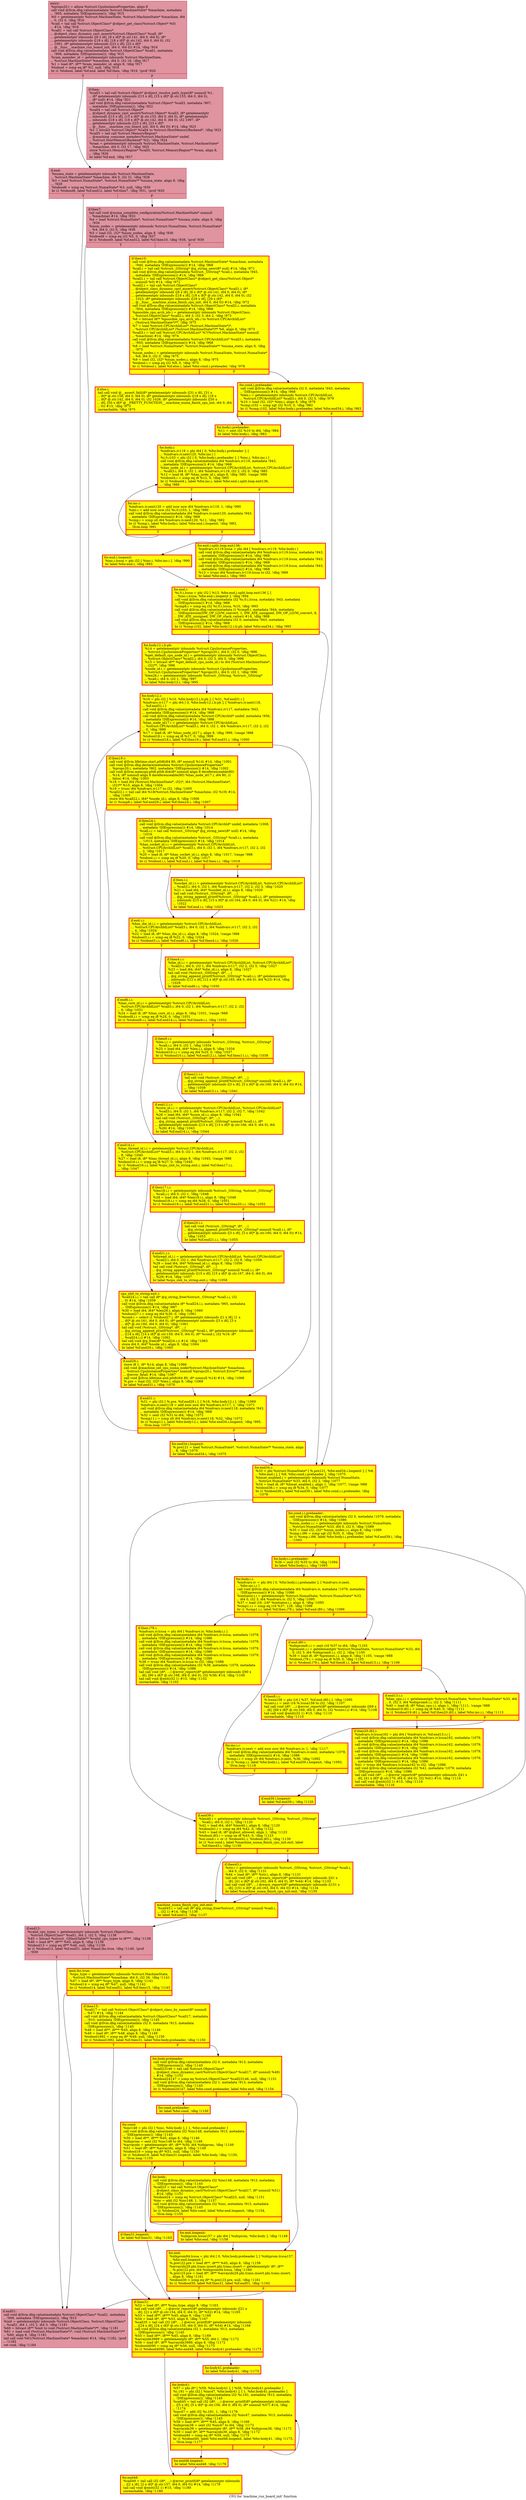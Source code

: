digraph "CFG for 'machine_run_board_init' function" {
	label="CFG for 'machine_run_board_init' function";

	Node0x564d9f506770 [shape=record,color="#b70d28ff", style=filled, fillcolor="#b70d2870",label="{entry:\l  %props20.i = alloca %struct.CpuInstanceProperties, align 8\l  call void @llvm.dbg.value(metadata %struct.MachineState* %machine, metadata\l... !905, metadata !DIExpression()), !dbg !915\l  %0 = getelementptr %struct.MachineState, %struct.MachineState* %machine, i64\l... 0, i32 0, !dbg !916\l  %call = tail call %struct.ObjectClass* @object_get_class(%struct.Object* %0)\l... #14, !dbg !916\l  %call1 = tail call %struct.ObjectClass*\l... @object_class_dynamic_cast_assert(%struct.ObjectClass* %call, i8*\l... getelementptr inbounds ([8 x i8], [8 x i8]* @.str.141, i64 0, i64 0), i8*\l... getelementptr inbounds ([18 x i8], [18 x i8]* @.str.142, i64 0, i64 0), i32\l... 1091, i8* getelementptr inbounds ([23 x i8], [23 x i8]*\l... @__func__.machine_run_board_init, i64 0, i64 0)) #14, !dbg !916\l  call void @llvm.dbg.value(metadata %struct.ObjectClass* %call1, metadata\l... !906, metadata !DIExpression()), !dbg !915\l  %ram_memdev_id = getelementptr inbounds %struct.MachineState,\l... %struct.MachineState* %machine, i64 0, i32 16, !dbg !917\l  %1 = load i8*, i8** %ram_memdev_id, align 8, !dbg !917\l  %tobool = icmp eq i8* %1, null, !dbg !918\l  br i1 %tobool, label %if.end, label %if.then, !dbg !919, !prof !920\l|{<s0>T|<s1>F}}"];
	Node0x564d9f506770:s0 -> Node0x564d9f50cc00;
	Node0x564d9f506770:s1 -> Node0x564d9f50c980;
	Node0x564d9f50c980 [shape=record,color="#b70d28ff", style=filled, fillcolor="#b70d2870",label="{if.then:                                          \l  %call3 = tail call %struct.Object* @object_resolve_path_type(i8* nonnull %1,\l... i8* getelementptr inbounds ([15 x i8], [15 x i8]* @.str.153, i64 0, i64 0),\l... i8* null) #14, !dbg !921\l  call void @llvm.dbg.value(metadata %struct.Object* %call3, metadata !907,\l... metadata !DIExpression()), !dbg !922\l  %call4 = tail call %struct.Object*\l... @object_dynamic_cast_assert(%struct.Object* %call3, i8* getelementptr\l... inbounds ([15 x i8], [15 x i8]* @.str.153, i64 0, i64 0), i8* getelementptr\l... inbounds ([18 x i8], [18 x i8]* @.str.142, i64 0, i64 0), i32 1097, i8*\l... getelementptr inbounds ([23 x i8], [23 x i8]*\l... @__func__.machine_run_board_init, i64 0, i64 0)) #14, !dbg !923\l  %2 = bitcast %struct.Object* %call4 to %struct.HostMemoryBackend*, !dbg !923\l  %call5 = tail call %struct.MemoryRegion*\l... @machine_consume_memdev(%struct.MachineState* undef,\l... %struct.HostMemoryBackend* %2), !dbg !924\l  %ram = getelementptr inbounds %struct.MachineState, %struct.MachineState*\l... %machine, i64 0, i32 17, !dbg !925\l  store %struct.MemoryRegion* %call5, %struct.MemoryRegion** %ram, align 8,\l... !dbg !926\l  br label %if.end, !dbg !927\l}"];
	Node0x564d9f50c980 -> Node0x564d9f50cc00;
	Node0x564d9f50cc00 [shape=record,color="#b70d28ff", style=filled, fillcolor="#b70d2870",label="{if.end:                                           \l  %numa_state = getelementptr inbounds %struct.MachineState,\l... %struct.MachineState* %machine, i64 0, i32 31, !dbg !928\l  %3 = load %struct.NumaState*, %struct.NumaState** %numa_state, align 8, !dbg\l... !928\l  %tobool6 = icmp eq %struct.NumaState* %3, null, !dbg !930\l  br i1 %tobool6, label %if.end12, label %if.then7, !dbg !931, !prof !920\l|{<s0>T|<s1>F}}"];
	Node0x564d9f50cc00:s0 -> Node0x564d9f5182f0;
	Node0x564d9f50cc00:s1 -> Node0x564d9f5182a0;
	Node0x564d9f5182a0 [shape=record,color="#b70d28ff", style=filled, fillcolor="#b70d2870",label="{if.then7:                                         \l  tail call void @numa_complete_configuration(%struct.MachineState* nonnull\l... %machine) #14, !dbg !932\l  %4 = load %struct.NumaState*, %struct.NumaState** %numa_state, align 8, !dbg\l... !934\l  %num_nodes = getelementptr inbounds %struct.NumaState, %struct.NumaState*\l... %4, i64 0, i32 0, !dbg !936\l  %5 = load i32, i32* %num_nodes, align 8, !dbg !936\l  %tobool9 = icmp eq i32 %5, 0, !dbg !937\l  br i1 %tobool9, label %if.end12, label %if.then10, !dbg !938, !prof !939\l|{<s0>T|<s1>F}}"];
	Node0x564d9f5182a0:s0 -> Node0x564d9f5182f0;
	Node0x564d9f5182a0:s1 -> Node0x564d9f518e80;
	Node0x564d9f518e80 [shape=record,penwidth=3.0, style="filled", color="red", fillcolor="yellow",label="{if.then10:                                        \l  call void @llvm.dbg.value(metadata %struct.MachineState* %machine, metadata\l... !940, metadata !DIExpression()) #14, !dbg !968\l  %call.i = tail call %struct._GString* @g_string_new(i8* null) #14, !dbg !971\l  call void @llvm.dbg.value(metadata %struct._GString* %call.i, metadata !945,\l... metadata !DIExpression()) #14, !dbg !968\l  %call1.i = tail call %struct.ObjectClass* @object_get_class(%struct.Object*\l... nonnull %0) #14, !dbg !972\l  %call2.i = tail call %struct.ObjectClass*\l... @object_class_dynamic_cast_assert(%struct.ObjectClass* %call1.i, i8*\l... getelementptr inbounds ([8 x i8], [8 x i8]* @.str.141, i64 0, i64 0), i8*\l... getelementptr inbounds ([18 x i8], [18 x i8]* @.str.142, i64 0, i64 0), i32\l... 1023, i8* getelementptr inbounds ([29 x i8], [29 x i8]*\l... @__func__.machine_numa_finish_cpu_init, i64 0, i64 0)) #14, !dbg !972\l  call void @llvm.dbg.value(metadata %struct.ObjectClass* %call2.i, metadata\l... !954, metadata !DIExpression()) #14, !dbg !968\l  %possible_cpu_arch_ids.i = getelementptr inbounds %struct.ObjectClass,\l... %struct.ObjectClass* %call2.i, i64 3, i32 3, i64 2, !dbg !973\l  %6 = bitcast i8** %possible_cpu_arch_ids.i to %struct.CPUArchIdList*\l... (%struct.MachineState*)**, !dbg !973\l  %7 = load %struct.CPUArchIdList* (%struct.MachineState*)*,\l... %struct.CPUArchIdList* (%struct.MachineState*)** %6, align 8, !dbg !973\l  %call3.i = tail call %struct.CPUArchIdList* %7(%struct.MachineState* nonnull\l... %machine) #14, !dbg !974\l  call void @llvm.dbg.value(metadata %struct.CPUArchIdList* %call3.i, metadata\l... !955, metadata !DIExpression()) #14, !dbg !968\l  %8 = load %struct.NumaState*, %struct.NumaState** %numa_state, align 8, !dbg\l... !975\l  %num_nodes.i = getelementptr inbounds %struct.NumaState, %struct.NumaState*\l... %8, i64 0, i32 0, !dbg !975\l  %9 = load i32, i32* %num_nodes.i, align 8, !dbg !975\l  %tobool.i = icmp eq i32 %9, 0, !dbg !975\l  br i1 %tobool.i, label %if.else.i, label %for.cond.i.preheader, !dbg !978\l|{<s0>T|<s1>F}}"];
	Node0x564d9f518e80:s0 -> Node0x564d9efbc380;
	Node0x564d9f518e80:s1 -> Node0x564d9f530310;
	Node0x564d9f530310 [shape=record,penwidth=3.0, style="filled", color="red", fillcolor="yellow",label="{for.cond.i.preheader:                             \l  call void @llvm.dbg.value(metadata i32 0, metadata !943, metadata\l... !DIExpression()) #14, !dbg !968\l  %len.i = getelementptr inbounds %struct.CPUArchIdList,\l... %struct.CPUArchIdList* %call3.i, i64 0, i32 0, !dbg !979\l  %10 = load i32, i32* %len.i, align 8, !dbg !979\l  %cmp.i102 = icmp sgt i32 %10, 0, !dbg !982\l  br i1 %cmp.i102, label %for.body.i.preheader, label %for.end34.i, !dbg !983\l|{<s0>T|<s1>F}}"];
	Node0x564d9f530310:s0 -> Node0x564d9f4bbe50;
	Node0x564d9f530310:s1 -> Node0x564d9f53dee0;
	Node0x564d9f4bbe50 [shape=record,penwidth=3.0, style="filled", color="red", fillcolor="yellow",label="{for.body.i.preheader:                             \l  %11 = sext i32 %10 to i64, !dbg !984\l  br label %for.body.i, !dbg !983\l}"];
	Node0x564d9f4bbe50 -> Node0x564d9f519470;
	Node0x564d9efbc380 [shape=record,penwidth=3.0, style="filled", color="red", fillcolor="yellow",label="{if.else.i:                                        \l  tail call void @__assert_fail(i8* getelementptr inbounds ([31 x i8], [31 x\l... i8]* @.str.158, i64 0, i64 0), i8* getelementptr inbounds ([18 x i8], [18 x\l... i8]* @.str.142, i64 0, i64 0), i32 1026, i8* getelementptr inbounds ([50 x\l... i8], [50 x i8]* @__PRETTY_FUNCTION__.machine_numa_finish_cpu_init, i64 0, i64\l... 0)) #15, !dbg !975\l  unreachable, !dbg !975\l}"];
	Node0x564d9f519470 [shape=record,penwidth=3.0, style="filled", color="red", fillcolor="yellow",label="{for.body.i:                                       \l  %indvars.iv119 = phi i64 [ 0, %for.body.i.preheader ], [\l... %indvars.iv.next120, %for.inc.i ]\l  %i.0.i103 = phi i32 [ 0, %for.body.i.preheader ], [ %inc.i, %for.inc.i ]\l  call void @llvm.dbg.value(metadata i64 %indvars.iv119, metadata !943,\l... metadata !DIExpression()) #14, !dbg !968\l  %has_node_id.i = getelementptr %struct.CPUArchIdList, %struct.CPUArchIdList*\l... %call3.i, i64 0, i32 1, i64 %indvars.iv119, i32 2, i32 0, !dbg !985\l  %12 = load i8, i8* %has_node_id.i, align 8, !dbg !985, !range !988\l  %tobool4.i = icmp eq i8 %12, 0, !dbg !985\l  br i1 %tobool4.i, label %for.inc.i, label %for.end.i.split.loop.exit136,\l... !dbg !989\l|{<s0>T|<s1>F}}"];
	Node0x564d9f519470:s0 -> Node0x564d9efbc9f0;
	Node0x564d9f519470:s1 -> Node0x564d9f526110;
	Node0x564d9efbc9f0 [shape=record,penwidth=3.0, style="filled", color="red", fillcolor="yellow",label="{for.inc.i:                                        \l  %indvars.iv.next120 = add nuw nsw i64 %indvars.iv119, 1, !dbg !990\l  %inc.i = add nuw nsw i32 %i.0.i103, 1, !dbg !990\l  call void @llvm.dbg.value(metadata i64 %indvars.iv.next120, metadata !943,\l... metadata !DIExpression()) #14, !dbg !968\l  %cmp.i = icmp slt i64 %indvars.iv.next120, %11, !dbg !982\l  br i1 %cmp.i, label %for.body.i, label %for.end.i.loopexit, !dbg !983,\l... !llvm.loop !991\l|{<s0>T|<s1>F}}"];
	Node0x564d9efbc9f0:s0 -> Node0x564d9f519470;
	Node0x564d9efbc9f0:s1 -> Node0x564d9f526f60;
	Node0x564d9f526110 [shape=record,penwidth=3.0, style="filled", color="red", fillcolor="yellow",label="{for.end.i.split.loop.exit136:                     \l  %indvars.iv119.lcssa = phi i64 [ %indvars.iv119, %for.body.i ]\l  call void @llvm.dbg.value(metadata i64 %indvars.iv119.lcssa, metadata !943,\l... metadata !DIExpression()) #14, !dbg !968\l  call void @llvm.dbg.value(metadata i64 %indvars.iv119.lcssa, metadata !943,\l... metadata !DIExpression()) #14, !dbg !968\l  call void @llvm.dbg.value(metadata i64 %indvars.iv119.lcssa, metadata !943,\l... metadata !DIExpression()) #14, !dbg !968\l  %13 = trunc i64 %indvars.iv119.lcssa to i32, !dbg !989\l  br label %for.end.i, !dbg !993\l}"];
	Node0x564d9f526110 -> Node0x564d9f5f6ad0;
	Node0x564d9f526f60 [shape=record,penwidth=3.0, style="filled", color="red", fillcolor="yellow",label="{for.end.i.loopexit:                               \l  %inc.i.lcssa = phi i32 [ %inc.i, %for.inc.i ], !dbg !990\l  br label %for.end.i, !dbg !993\l}"];
	Node0x564d9f526f60 -> Node0x564d9f5f6ad0;
	Node0x564d9f5f6ad0 [shape=record,penwidth=3.0, style="filled", color="red", fillcolor="yellow",label="{for.end.i:                                        \l  %i.0.i.lcssa = phi i32 [ %13, %for.end.i.split.loop.exit136 ], [\l... %inc.i.lcssa, %for.end.i.loopexit ], !dbg !994\l  call void @llvm.dbg.value(metadata i32 %i.0.i.lcssa, metadata !943, metadata\l... !DIExpression()) #14, !dbg !968\l  %cmp8.i = icmp eq i32 %i.0.i.lcssa, %10, !dbg !993\l  call void @llvm.dbg.value(metadata i1 %cmp8.i, metadata !944, metadata\l... !DIExpression(DW_OP_LLVM_convert, 1, DW_ATE_unsigned, DW_OP_LLVM_convert, 8,\l... DW_ATE_unsigned, DW_OP_stack_value)) #14, !dbg !968\l  call void @llvm.dbg.value(metadata i32 0, metadata !943, metadata\l... !DIExpression()) #14, !dbg !968\l  br i1 %cmp.i102, label %for.body12.i.lr.ph, label %for.end34.i, !dbg !995\l|{<s0>T|<s1>F}}"];
	Node0x564d9f5f6ad0:s0 -> Node0x564d9f563790;
	Node0x564d9f5f6ad0:s1 -> Node0x564d9f53dee0;
	Node0x564d9f563790 [shape=record,penwidth=3.0, style="filled", color="red", fillcolor="yellow",label="{for.body12.i.lr.ph:                               \l  %14 = getelementptr inbounds %struct.CpuInstanceProperties,\l... %struct.CpuInstanceProperties* %props20.i, i64 0, i32 0, !dbg !996\l  %get_default_cpu_node_id.i = getelementptr inbounds %struct.ObjectClass,\l... %struct.ObjectClass* %call2.i, i64 3, i32 3, i64 3, !dbg !996\l  %15 = bitcast i8** %get_default_cpu_node_id.i to i64 (%struct.MachineState*,\l... i32)**, !dbg !996\l  %node_id.i = getelementptr inbounds %struct.CpuInstanceProperties,\l... %struct.CpuInstanceProperties* %props20.i, i64 0, i32 1, !dbg !996\l  %len26.i = getelementptr inbounds %struct._GString, %struct._GString*\l... %call.i, i64 0, i32 1, !dbg !997\l  br label %for.body12.i, !dbg !995\l}"];
	Node0x564d9f563790 -> Node0x564d9f562250;
	Node0x564d9f562250 [shape=record,penwidth=3.0, style="filled", color="red", fillcolor="yellow",label="{for.body12.i:                                     \l  %16 = phi i32 [ %10, %for.body12.i.lr.ph ], [ %31, %if.end31.i ]\l  %indvars.iv117 = phi i64 [ 0, %for.body12.i.lr.ph ], [ %indvars.iv.next118,\l... %if.end31.i ]\l  call void @llvm.dbg.value(metadata i64 %indvars.iv117, metadata !943,\l... metadata !DIExpression()) #14, !dbg !968\l  call void @llvm.dbg.value(metadata %struct.CPUArchId* undef, metadata !956,\l... metadata !DIExpression()) #14, !dbg !998\l  %has_node_id17.i = getelementptr %struct.CPUArchIdList,\l... %struct.CPUArchIdList* %call3.i, i64 0, i32 1, i64 %indvars.iv117, i32 2, i32\l... 0, !dbg !999\l  %17 = load i8, i8* %has_node_id17.i, align 8, !dbg !999, !range !988\l  %tobool18.i = icmp eq i8 %17, 0, !dbg !999\l  br i1 %tobool18.i, label %if.then19.i, label %if.end31.i, !dbg !1000\l|{<s0>T|<s1>F}}"];
	Node0x564d9f562250:s0 -> Node0x564d9f58eac0;
	Node0x564d9f562250:s1 -> Node0x564d9efc0530;
	Node0x564d9f58eac0 [shape=record,penwidth=3.0, style="filled", color="red", fillcolor="yellow",label="{if.then19.i:                                      \l  call void @llvm.lifetime.start.p0i8(i64 80, i8* nonnull %14) #14, !dbg !1001\l  call void @llvm.dbg.declare(metadata %struct.CpuInstanceProperties*\l... %props20.i, metadata !962, metadata !DIExpression()) #14, !dbg !1002\l  call void @llvm.memcpy.p0i8.p0i8.i64(i8* nonnull align 8 dereferenceable(80)\l... %14, i8* nonnull align 8 dereferenceable(80) %has_node_id17.i, i64 80, i1\l... false) #14, !dbg !1003\l  %18 = load i64 (%struct.MachineState*, i32)*, i64 (%struct.MachineState*,\l... i32)** %15, align 8, !dbg !1004\l  %19 = trunc i64 %indvars.iv117 to i32, !dbg !1005\l  %call22.i = tail call i64 %18(%struct.MachineState* %machine, i32 %19) #14,\l... !dbg !1005\l  store i64 %call22.i, i64* %node_id.i, align 8, !dbg !1006\l  br i1 %cmp8.i, label %if.end29.i, label %if.then24.i, !dbg !1007\l|{<s0>T|<s1>F}}"];
	Node0x564d9f58eac0:s0 -> Node0x564d9f51e2e0;
	Node0x564d9f58eac0:s1 -> Node0x564d9f51e030;
	Node0x564d9f51e030 [shape=record,penwidth=3.0, style="filled", color="red", fillcolor="yellow",label="{if.then24.i:                                      \l  call void @llvm.dbg.value(metadata %struct.CPUArchId* undef, metadata !1008,\l... metadata !DIExpression()) #14, !dbg !1014\l  %call.i.i = tail call %struct._GString* @g_string_new(i8* null) #14, !dbg\l... !1016\l  call void @llvm.dbg.value(metadata %struct._GString* %call.i.i, metadata\l... !1013, metadata !DIExpression()) #14, !dbg !1014\l  %has_socket_id.i.i = getelementptr %struct.CPUArchIdList,\l... %struct.CPUArchIdList* %call3.i, i64 0, i32 1, i64 %indvars.iv117, i32 2, i32\l... 2, !dbg !1017\l  %20 = load i8, i8* %has_socket_id.i.i, align 8, !dbg !1017, !range !988\l  %tobool.i.i = icmp eq i8 %20, 0, !dbg !1017\l  br i1 %tobool.i.i, label %if.end.i.i, label %if.then.i.i, !dbg !1019\l|{<s0>T|<s1>F}}"];
	Node0x564d9f51e030:s0 -> Node0x564d9f616370;
	Node0x564d9f51e030:s1 -> Node0x564d9f591b10;
	Node0x564d9f591b10 [shape=record,penwidth=3.0, style="filled", color="red", fillcolor="yellow",label="{if.then.i.i:                                      \l  %socket_id.i.i = getelementptr %struct.CPUArchIdList, %struct.CPUArchIdList*\l... %call3.i, i64 0, i32 1, i64 %indvars.iv117, i32 2, i32 3, !dbg !1020\l  %21 = load i64, i64* %socket_id.i.i, align 8, !dbg !1020\l  tail call void (%struct._GString*, i8*, ...)\l... @g_string_append_printf(%struct._GString* %call.i.i, i8* getelementptr\l... inbounds ([15 x i8], [15 x i8]* @.str.164, i64 0, i64 0), i64 %21) #14, !dbg\l... !1022\l  br label %if.end.i.i, !dbg !1023\l}"];
	Node0x564d9f591b10 -> Node0x564d9f616370;
	Node0x564d9f616370 [shape=record,penwidth=3.0, style="filled", color="red", fillcolor="yellow",label="{if.end.i.i:                                       \l  %has_die_id.i.i = getelementptr %struct.CPUArchIdList,\l... %struct.CPUArchIdList* %call3.i, i64 0, i32 1, i64 %indvars.iv117, i32 2, i32\l... 4, !dbg !1024\l  %22 = load i8, i8* %has_die_id.i.i, align 8, !dbg !1024, !range !988\l  %tobool3.i.i = icmp eq i8 %22, 0, !dbg !1024\l  br i1 %tobool3.i.i, label %if.end6.i.i, label %if.then4.i.i, !dbg !1026\l|{<s0>T|<s1>F}}"];
	Node0x564d9f616370:s0 -> Node0x564d9f5074d0;
	Node0x564d9f616370:s1 -> Node0x564d9f520600;
	Node0x564d9f520600 [shape=record,penwidth=3.0, style="filled", color="red", fillcolor="yellow",label="{if.then4.i.i:                                     \l  %die_id.i.i = getelementptr %struct.CPUArchIdList, %struct.CPUArchIdList*\l... %call3.i, i64 0, i32 1, i64 %indvars.iv117, i32 2, i32 5, !dbg !1027\l  %23 = load i64, i64* %die_id.i.i, align 8, !dbg !1027\l  tail call void (%struct._GString*, i8*, ...)\l... @g_string_append_printf(%struct._GString* %call.i.i, i8* getelementptr\l... inbounds ([12 x i8], [12 x i8]* @.str.165, i64 0, i64 0), i64 %23) #14, !dbg\l... !1029\l  br label %if.end6.i.i, !dbg !1030\l}"];
	Node0x564d9f520600 -> Node0x564d9f5074d0;
	Node0x564d9f5074d0 [shape=record,penwidth=3.0, style="filled", color="red", fillcolor="yellow",label="{if.end6.i.i:                                      \l  %has_core_id.i.i = getelementptr %struct.CPUArchIdList,\l... %struct.CPUArchIdList* %call3.i, i64 0, i32 1, i64 %indvars.iv117, i32 2, i32\l... 6, !dbg !1031\l  %24 = load i8, i8* %has_core_id.i.i, align 8, !dbg !1031, !range !988\l  %tobool8.i.i = icmp eq i8 %24, 0, !dbg !1031\l  br i1 %tobool8.i.i, label %if.end14.i.i, label %if.then9.i.i, !dbg !1033\l|{<s0>T|<s1>F}}"];
	Node0x564d9f5074d0:s0 -> Node0x564d9f5964e0;
	Node0x564d9f5074d0:s1 -> Node0x564d9f4cd410;
	Node0x564d9f4cd410 [shape=record,penwidth=3.0, style="filled", color="red", fillcolor="yellow",label="{if.then9.i.i:                                     \l  %len.i.i = getelementptr inbounds %struct._GString, %struct._GString*\l... %call.i.i, i64 0, i32 1, !dbg !1034\l  %25 = load i64, i64* %len.i.i, align 8, !dbg !1034\l  %tobool10.i.i = icmp eq i64 %25, 0, !dbg !1037\l  br i1 %tobool10.i.i, label %if.end12.i.i, label %if.then11.i.i, !dbg !1038\l|{<s0>T|<s1>F}}"];
	Node0x564d9f4cd410:s0 -> Node0x564d9f517b40;
	Node0x564d9f4cd410:s1 -> Node0x564d9f504170;
	Node0x564d9f504170 [shape=record,penwidth=3.0, style="filled", color="red", fillcolor="yellow",label="{if.then11.i.i:                                    \l  tail call void (%struct._GString*, i8*, ...)\l... @g_string_append_printf(%struct._GString* nonnull %call.i.i, i8*\l... getelementptr inbounds ([3 x i8], [3 x i8]* @.str.160, i64 0, i64 0)) #14,\l... !dbg !1039\l  br label %if.end12.i.i, !dbg !1041\l}"];
	Node0x564d9f504170 -> Node0x564d9f517b40;
	Node0x564d9f517b40 [shape=record,penwidth=3.0, style="filled", color="red", fillcolor="yellow",label="{if.end12.i.i:                                     \l  %core_id.i.i = getelementptr %struct.CPUArchIdList, %struct.CPUArchIdList*\l... %call3.i, i64 0, i32 1, i64 %indvars.iv117, i32 2, i32 7, !dbg !1042\l  %26 = load i64, i64* %core_id.i.i, align 8, !dbg !1042\l  tail call void (%struct._GString*, i8*, ...)\l... @g_string_append_printf(%struct._GString* nonnull %call.i.i, i8*\l... getelementptr inbounds ([13 x i8], [13 x i8]* @.str.166, i64 0, i64 0), i64\l... %26) #14, !dbg !1043\l  br label %if.end14.i.i, !dbg !1044\l}"];
	Node0x564d9f517b40 -> Node0x564d9f5964e0;
	Node0x564d9f5964e0 [shape=record,penwidth=3.0, style="filled", color="red", fillcolor="yellow",label="{if.end14.i.i:                                     \l  %has_thread_id.i.i = getelementptr %struct.CPUArchIdList,\l... %struct.CPUArchIdList* %call3.i, i64 0, i32 1, i64 %indvars.iv117, i32 2, i32\l... 8, !dbg !1045\l  %27 = load i8, i8* %has_thread_id.i.i, align 8, !dbg !1045, !range !988\l  %tobool16.i.i = icmp eq i8 %27, 0, !dbg !1045\l  br i1 %tobool16.i.i, label %cpu_slot_to_string.exit.i, label %if.then17.i.i,\l... !dbg !1047\l|{<s0>T|<s1>F}}"];
	Node0x564d9f5964e0:s0 -> Node0x564d9f58ff40;
	Node0x564d9f5964e0:s1 -> Node0x564d9f53e280;
	Node0x564d9f53e280 [shape=record,penwidth=3.0, style="filled", color="red", fillcolor="yellow",label="{if.then17.i.i:                                    \l  %len18.i.i = getelementptr inbounds %struct._GString, %struct._GString*\l... %call.i.i, i64 0, i32 1, !dbg !1048\l  %28 = load i64, i64* %len18.i.i, align 8, !dbg !1048\l  %tobool19.i.i = icmp eq i64 %28, 0, !dbg !1051\l  br i1 %tobool19.i.i, label %if.end21.i.i, label %if.then20.i.i, !dbg !1052\l|{<s0>T|<s1>F}}"];
	Node0x564d9f53e280:s0 -> Node0x564d9f51e1b0;
	Node0x564d9f53e280:s1 -> Node0x564d9f51e250;
	Node0x564d9f51e250 [shape=record,penwidth=3.0, style="filled", color="red", fillcolor="yellow",label="{if.then20.i.i:                                    \l  tail call void (%struct._GString*, i8*, ...)\l... @g_string_append_printf(%struct._GString* nonnull %call.i.i, i8*\l... getelementptr inbounds ([3 x i8], [3 x i8]* @.str.160, i64 0, i64 0)) #14,\l... !dbg !1053\l  br label %if.end21.i.i, !dbg !1055\l}"];
	Node0x564d9f51e250 -> Node0x564d9f51e1b0;
	Node0x564d9f51e1b0 [shape=record,penwidth=3.0, style="filled", color="red", fillcolor="yellow",label="{if.end21.i.i:                                     \l  %thread_id.i.i = getelementptr %struct.CPUArchIdList, %struct.CPUArchIdList*\l... %call3.i, i64 0, i32 1, i64 %indvars.iv117, i32 2, i32 9, !dbg !1056\l  %29 = load i64, i64* %thread_id.i.i, align 8, !dbg !1056\l  tail call void (%struct._GString*, i8*, ...)\l... @g_string_append_printf(%struct._GString* nonnull %call.i.i, i8*\l... getelementptr inbounds ([15 x i8], [15 x i8]* @.str.167, i64 0, i64 0), i64\l... %29) #14, !dbg !1057\l  br label %cpu_slot_to_string.exit.i, !dbg !1058\l}"];
	Node0x564d9f51e1b0 -> Node0x564d9f58ff40;
	Node0x564d9f58ff40 [shape=record,penwidth=3.0, style="filled", color="red", fillcolor="yellow",label="{cpu_slot_to_string.exit.i:                        \l  %call24.i.i = tail call i8* @g_string_free(%struct._GString* %call.i.i, i32\l... 0) #14, !dbg !1059\l  call void @llvm.dbg.value(metadata i8* %call24.i.i, metadata !965, metadata\l... !DIExpression()) #14, !dbg !997\l  %30 = load i64, i64* %len26.i, align 8, !dbg !1060\l  %tobool27.i = icmp eq i64 %30, 0, !dbg !1061\l  %cond.i = select i1 %tobool27.i, i8* getelementptr inbounds ([1 x i8], [1 x\l... i8]* @.str.161, i64 0, i64 0), i8* getelementptr inbounds ([3 x i8], [3 x\l... i8]* @.str.160, i64 0, i64 0), !dbg !1061\l  tail call void (%struct._GString*, i8*, ...)\l... @g_string_append_printf(%struct._GString* %call.i, i8* getelementptr inbounds\l... ([14 x i8], [14 x i8]* @.str.159, i64 0, i64 0), i8* %cond.i, i32 %19, i8*\l... %call24.i.i) #14, !dbg !1062\l  tail call void @g_free(i8* %call24.i.i) #14, !dbg !1063\l  store i64 0, i64* %node_id.i, align 8, !dbg !1064\l  br label %if.end29.i, !dbg !1065\l}"];
	Node0x564d9f58ff40 -> Node0x564d9f51e2e0;
	Node0x564d9f51e2e0 [shape=record,penwidth=3.0, style="filled", color="red", fillcolor="yellow",label="{if.end29.i:                                       \l  store i8 1, i8* %14, align 8, !dbg !1066\l  call void @machine_set_cpu_numa_node(%struct.MachineState* %machine,\l... %struct.CpuInstanceProperties* nonnull %props20.i, %struct.Error** nonnull\l... @error_fatal) #14, !dbg !1067\l  call void @llvm.lifetime.end.p0i8(i64 80, i8* nonnull %14) #14, !dbg !1068\l  %.pre = load i32, i32* %len.i, align 8, !dbg !1069\l  br label %if.end31.i, !dbg !1070\l}"];
	Node0x564d9f51e2e0 -> Node0x564d9efc0530;
	Node0x564d9efc0530 [shape=record,penwidth=3.0, style="filled", color="red", fillcolor="yellow",label="{if.end31.i:                                       \l  %31 = phi i32 [ %.pre, %if.end29.i ], [ %16, %for.body12.i ], !dbg !1069\l  %indvars.iv.next118 = add nuw nsw i64 %indvars.iv117, 1, !dbg !1071\l  call void @llvm.dbg.value(metadata i64 %indvars.iv.next118, metadata !943,\l... metadata !DIExpression()) #14, !dbg !968\l  %32 = sext i32 %31 to i64, !dbg !1072\l  %cmp11.i = icmp slt i64 %indvars.iv.next118, %32, !dbg !1072\l  br i1 %cmp11.i, label %for.body12.i, label %for.end34.i.loopexit, !dbg !995,\l... !llvm.loop !1073\l|{<s0>T|<s1>F}}"];
	Node0x564d9efc0530:s0 -> Node0x564d9f562250;
	Node0x564d9efc0530:s1 -> Node0x564d9f560930;
	Node0x564d9f560930 [shape=record,penwidth=3.0, style="filled", color="red", fillcolor="yellow",label="{for.end34.i.loopexit:                             \l  %.pre121 = load %struct.NumaState*, %struct.NumaState** %numa_state, align\l... 8, !dbg !1075\l  br label %for.end34.i, !dbg !1075\l}"];
	Node0x564d9f560930 -> Node0x564d9f53dee0;
	Node0x564d9f53dee0 [shape=record,penwidth=3.0, style="filled", color="red", fillcolor="yellow",label="{for.end34.i:                                      \l  %33 = phi %struct.NumaState* [ %.pre121, %for.end34.i.loopexit ], [ %8,\l... %for.end.i ], [ %8, %for.cond.i.preheader ], !dbg !1075\l  %hmat_enabled.i = getelementptr inbounds %struct.NumaState,\l... %struct.NumaState* %33, i64 0, i32 2, !dbg !1077\l  %34 = load i8, i8* %hmat_enabled.i, align 1, !dbg !1077, !range !988\l  %tobool36.i = icmp eq i8 %34, 0, !dbg !1077\l  br i1 %tobool36.i, label %if.end39.i, label %for.cond.i.i.preheader, !dbg\l... !1078\l|{<s0>T|<s1>F}}"];
	Node0x564d9f53dee0:s0 -> Node0x564d9f4f24a0;
	Node0x564d9f53dee0:s1 -> Node0x564d9f4e10b0;
	Node0x564d9f4e10b0 [shape=record,penwidth=3.0, style="filled", color="red", fillcolor="yellow",label="{for.cond.i.i.preheader:                           \l  call void @llvm.dbg.value(metadata i32 0, metadata !1079, metadata\l... !DIExpression()) #14, !dbg !1086\l  %num_nodes.i.i = getelementptr inbounds %struct.NumaState,\l... %struct.NumaState* %33, i64 0, i32 0, !dbg !1089\l  %35 = load i32, i32* %num_nodes.i.i, align 8, !dbg !1089\l  %cmp.i.i96 = icmp sgt i32 %35, 0, !dbg !1092\l  br i1 %cmp.i.i96, label %for.body.i.i.preheader, label %if.end39.i, !dbg\l... !1093\l|{<s0>T|<s1>F}}"];
	Node0x564d9f4e10b0:s0 -> Node0x564d9f5609d0;
	Node0x564d9f4e10b0:s1 -> Node0x564d9f4f24a0;
	Node0x564d9f5609d0 [shape=record,penwidth=3.0, style="filled", color="red", fillcolor="yellow",label="{for.body.i.i.preheader:                           \l  %36 = sext i32 %35 to i64, !dbg !1094\l  br label %for.body.i.i, !dbg !1093\l}"];
	Node0x564d9f5609d0 -> Node0x564d9f599c70;
	Node0x564d9f599c70 [shape=record,penwidth=3.0, style="filled", color="red", fillcolor="yellow",label="{for.body.i.i:                                     \l  %indvars.iv = phi i64 [ 0, %for.body.i.i.preheader ], [ %indvars.iv.next,\l... %for.inc.i.i ]\l  call void @llvm.dbg.value(metadata i64 %indvars.iv, metadata !1079, metadata\l... !DIExpression()) #14, !dbg !1086\l  %initiator.i.i = getelementptr %struct.NumaState, %struct.NumaState* %33,\l... i64 0, i32 3, i64 %indvars.iv, i32 5, !dbg !1095\l  %37 = load i16, i16* %initiator.i.i, align 4, !dbg !1095\l  %cmp1.i.i = icmp eq i16 %37, 128, !dbg !1098\l  br i1 %cmp1.i.i, label %if.then.i78.i, label %if.end.i80.i, !dbg !1099\l|{<s0>T|<s1>F}}"];
	Node0x564d9f599c70:s0 -> Node0x564d9f6175c0;
	Node0x564d9f599c70:s1 -> Node0x564d9f595400;
	Node0x564d9f6175c0 [shape=record,penwidth=3.0, style="filled", color="red", fillcolor="yellow",label="{if.then.i78.i:                                    \l  %indvars.iv.lcssa = phi i64 [ %indvars.iv, %for.body.i.i ]\l  call void @llvm.dbg.value(metadata i64 %indvars.iv.lcssa, metadata !1079,\l... metadata !DIExpression()) #14, !dbg !1086\l  call void @llvm.dbg.value(metadata i64 %indvars.iv.lcssa, metadata !1079,\l... metadata !DIExpression()) #14, !dbg !1086\l  call void @llvm.dbg.value(metadata i64 %indvars.iv.lcssa, metadata !1079,\l... metadata !DIExpression()) #14, !dbg !1086\l  call void @llvm.dbg.value(metadata i64 %indvars.iv.lcssa, metadata !1079,\l... metadata !DIExpression()) #14, !dbg !1086\l  %38 = trunc i64 %indvars.iv.lcssa to i32, !dbg !1086\l  call void @llvm.dbg.value(metadata i32 %38, metadata !1079, metadata\l... !DIExpression()) #14, !dbg !1086\l  tail call void (i8*, ...) @error_report(i8* getelementptr inbounds ([90 x\l... i8], [90 x i8]* @.str.168, i64 0, i64 0), i32 %38) #14, !dbg !1100\l  tail call void @exit(i32 1) #15, !dbg !1102\l  unreachable, !dbg !1102\l}"];
	Node0x564d9f595400 [shape=record,penwidth=3.0, style="filled", color="red", fillcolor="yellow",label="{if.end.i80.i:                                     \l  %idxprom6.i.i = zext i16 %37 to i64, !dbg !1103\l  %present.i.i = getelementptr %struct.NumaState, %struct.NumaState* %33, i64\l... 0, i32 3, i64 %idxprom6.i.i, i32 2, !dbg !1105\l  %39 = load i8, i8* %present.i.i, align 8, !dbg !1105, !range !988\l  %tobool.i79.i = icmp eq i8 %39, 0, !dbg !1105\l  br i1 %tobool.i79.i, label %if.then8.i.i, label %if.end13.i.i, !dbg !1106\l|{<s0>T|<s1>F}}"];
	Node0x564d9f595400:s0 -> Node0x564d9f59cad0;
	Node0x564d9f595400:s1 -> Node0x564d9f6171a0;
	Node0x564d9f59cad0 [shape=record,penwidth=3.0, style="filled", color="red", fillcolor="yellow",label="{if.then8.i.i:                                     \l  %.lcssa158 = phi i16 [ %37, %if.end.i80.i ], !dbg !1095\l  %conv.i.i = zext i16 %.lcssa158 to i32, !dbg !1107\l  tail call void (i8*, ...) @error_report(i8* getelementptr inbounds ([69 x\l... i8], [69 x i8]* @.str.169, i64 0, i64 0), i32 %conv.i.i) #14, !dbg !1108\l  tail call void @exit(i32 1) #15, !dbg !1110\l  unreachable, !dbg !1110\l}"];
	Node0x564d9f6171a0 [shape=record,penwidth=3.0, style="filled", color="red", fillcolor="yellow",label="{if.end13.i.i:                                     \l  %has_cpu.i.i = getelementptr %struct.NumaState, %struct.NumaState* %33, i64\l... 0, i32 3, i64 %idxprom6.i.i, i32 3, !dbg !1111\l  %40 = load i8, i8* %has_cpu.i.i, align 1, !dbg !1111, !range !988\l  %tobool19.i81.i = icmp eq i8 %40, 0, !dbg !1111\l  br i1 %tobool19.i81.i, label %if.then20.i82.i, label %for.inc.i.i, !dbg !1113\l|{<s0>T|<s1>F}}"];
	Node0x564d9f6171a0:s0 -> Node0x564d9f59dd30;
	Node0x564d9f6171a0:s1 -> Node0x564d9f618c30;
	Node0x564d9f59dd30 [shape=record,penwidth=3.0, style="filled", color="red", fillcolor="yellow",label="{if.then20.i82.i:                                  \l  %indvars.iv.lcssa162 = phi i64 [ %indvars.iv, %if.end13.i.i ]\l  call void @llvm.dbg.value(metadata i64 %indvars.iv.lcssa162, metadata !1079,\l... metadata !DIExpression()) #14, !dbg !1086\l  call void @llvm.dbg.value(metadata i64 %indvars.iv.lcssa162, metadata !1079,\l... metadata !DIExpression()) #14, !dbg !1086\l  call void @llvm.dbg.value(metadata i64 %indvars.iv.lcssa162, metadata !1079,\l... metadata !DIExpression()) #14, !dbg !1086\l  call void @llvm.dbg.value(metadata i64 %indvars.iv.lcssa162, metadata !1079,\l... metadata !DIExpression()) #14, !dbg !1086\l  %41 = trunc i64 %indvars.iv.lcssa162 to i32, !dbg !1086\l  call void @llvm.dbg.value(metadata i32 %41, metadata !1079, metadata\l... !DIExpression()) #14, !dbg !1086\l  tail call void (i8*, ...) @error_report(i8* getelementptr inbounds ([41 x\l... i8], [41 x i8]* @.str.170, i64 0, i64 0), i32 %41) #14, !dbg !1114\l  tail call void @exit(i32 1) #15, !dbg !1116\l  unreachable, !dbg !1116\l}"];
	Node0x564d9f618c30 [shape=record,penwidth=3.0, style="filled", color="red", fillcolor="yellow",label="{for.inc.i.i:                                      \l  %indvars.iv.next = add nuw nsw i64 %indvars.iv, 1, !dbg !1117\l  call void @llvm.dbg.value(metadata i64 %indvars.iv.next, metadata !1079,\l... metadata !DIExpression()) #14, !dbg !1086\l  %cmp.i.i = icmp slt i64 %indvars.iv.next, %36, !dbg !1092\l  br i1 %cmp.i.i, label %for.body.i.i, label %if.end39.i.loopexit, !dbg !1093,\l... !llvm.loop !1118\l|{<s0>T|<s1>F}}"];
	Node0x564d9f618c30:s0 -> Node0x564d9f599c70;
	Node0x564d9f618c30:s1 -> Node0x564d9f4d9b30;
	Node0x564d9f4d9b30 [shape=record,penwidth=3.0, style="filled", color="red", fillcolor="yellow",label="{if.end39.i.loopexit:                              \l  br label %if.end39.i, !dbg !1120\l}"];
	Node0x564d9f4d9b30 -> Node0x564d9f4f24a0;
	Node0x564d9f4f24a0 [shape=record,penwidth=3.0, style="filled", color="red", fillcolor="yellow",label="{if.end39.i:                                       \l  %len40.i = getelementptr inbounds %struct._GString, %struct._GString*\l... %call.i, i64 0, i32 1, !dbg !1120\l  %42 = load i64, i64* %len40.i, align 8, !dbg !1120\l  %tobool41.i = icmp eq i64 %42, 0, !dbg !1122\l  %43 = load i8, i8* @qtest_allowed, align 1, !dbg !1123\l  %tobool.i83.i = icmp ne i8 %43, 0, !dbg !1123\l  %or.cond.i = or i1 %tobool41.i, %tobool.i83.i, !dbg !1130\l  br i1 %or.cond.i, label %machine_numa_finish_cpu_init.exit, label\l... %if.then43.i, !dbg !1130\l|{<s0>T|<s1>F}}"];
	Node0x564d9f4f24a0:s0 -> Node0x564d9f5b77d0;
	Node0x564d9f4f24a0:s1 -> Node0x564d9efb7b80;
	Node0x564d9efb7b80 [shape=record,penwidth=3.0, style="filled", color="red", fillcolor="yellow",label="{if.then43.i:                                      \l  %str.i = getelementptr inbounds %struct._GString, %struct._GString* %call.i,\l... i64 0, i32 0, !dbg !1131\l  %44 = load i8*, i8** %str.i, align 8, !dbg !1131\l  tail call void (i8*, ...) @warn_report(i8* getelementptr inbounds ([41 x\l... i8], [41 x i8]* @.str.162, i64 0, i64 0), i8* %44) #14, !dbg !1133\l  tail call void (i8*, ...) @warn_report(i8* getelementptr inbounds ([151 x\l... i8], [151 x i8]* @.str.163, i64 0, i64 0)) #14, !dbg !1134\l  br label %machine_numa_finish_cpu_init.exit, !dbg !1135\l}"];
	Node0x564d9efb7b80 -> Node0x564d9f5b77d0;
	Node0x564d9f5b77d0 [shape=record,penwidth=3.0, style="filled", color="red", fillcolor="yellow",label="{machine_numa_finish_cpu_init.exit:                \l  %call45.i = tail call i8* @g_string_free(%struct._GString* nonnull %call.i,\l... i32 1) #14, !dbg !1136\l  br label %if.end12, !dbg !1137\l}"];
	Node0x564d9f5b77d0 -> Node0x564d9f5182f0;
	Node0x564d9f5182f0 [shape=record,color="#b70d28ff", style=filled, fillcolor="#b70d2870",label="{if.end12:                                         \l  %valid_cpu_types = getelementptr inbounds %struct.ObjectClass,\l... %struct.ObjectClass* %call1, i64 2, i32 5, !dbg !1138\l  %45 = bitcast %struct._GHashTable** %valid_cpu_types to i8***, !dbg !1138\l  %46 = load i8**, i8*** %45, align 8, !dbg !1138\l  %tobool13 = icmp eq i8** %46, null, !dbg !1139\l  br i1 %tobool13, label %if.end51, label %land.lhs.true, !dbg !1140, !prof\l... !939\l|{<s0>T|<s1>F}}"];
	Node0x564d9f5182f0:s0 -> Node0x564d9f519c90;
	Node0x564d9f5182f0:s1 -> Node0x564d9f519ce0;
	Node0x564d9f519ce0 [shape=record,penwidth=3.0, style="filled", color="red", fillcolor="yellow",label="{land.lhs.true:                                    \l  %cpu_type = getelementptr inbounds %struct.MachineState,\l... %struct.MachineState* %machine, i64 0, i32 26, !dbg !1141\l  %47 = load i8*, i8** %cpu_type, align 8, !dbg !1141\l  %tobool14 = icmp eq i8* %47, null, !dbg !1142\l  br i1 %tobool14, label %if.end51, label %if.then15, !dbg !1143\l|{<s0>T|<s1>F}}"];
	Node0x564d9f519ce0:s0 -> Node0x564d9f519c90;
	Node0x564d9f519ce0:s1 -> Node0x564d9f505c00;
	Node0x564d9f505c00 [shape=record,penwidth=3.0, style="filled", color="red", fillcolor="yellow",label="{if.then15:                                        \l  %call17 = tail call %struct.ObjectClass* @object_class_by_name(i8* nonnull\l... %47) #14, !dbg !1144\l  call void @llvm.dbg.value(metadata %struct.ObjectClass* %call17, metadata\l... !910, metadata !DIExpression()), !dbg !1145\l  call void @llvm.dbg.value(metadata i32 0, metadata !913, metadata\l... !DIExpression()), !dbg !1145\l  %48 = load i8**, i8*** %45, align 8, !dbg !1146\l  %49 = load i8*, i8** %48, align 8, !dbg !1149\l  %tobool1992 = icmp eq i8* %49, null, !dbg !1150\l  br i1 %tobool1992, label %if.then31, label %for.body.preheader, !dbg !1150\l|{<s0>T|<s1>F}}"];
	Node0x564d9f505c00:s0 -> Node0x564d9f51d180;
	Node0x564d9f505c00:s1 -> Node0x564d9f5c64a0;
	Node0x564d9f5c64a0 [shape=record,penwidth=3.0, style="filled", color="red", fillcolor="yellow",label="{for.body.preheader:                               \l  call void @llvm.dbg.value(metadata i32 0, metadata !913, metadata\l... !DIExpression()), !dbg !1145\l  %call23146 = tail call %struct.ObjectClass*\l... @object_class_dynamic_cast(%struct.ObjectClass* %call17, i8* nonnull %49)\l... #14, !dbg !1151\l  %tobool24147 = icmp eq %struct.ObjectClass* %call23146, null, !dbg !1151\l  call void @llvm.dbg.value(metadata i32 1, metadata !913, metadata\l... !DIExpression()), !dbg !1145\l  br i1 %tobool24147, label %for.cond.preheader, label %for.end, !dbg !1154\l|{<s0>T|<s1>F}}"];
	Node0x564d9f5c64a0:s0 -> Node0x564d9f4a5ce0;
	Node0x564d9f5c64a0:s1 -> Node0x564d9f51b3e0;
	Node0x564d9f4a5ce0 [shape=record,penwidth=3.0, style="filled", color="red", fillcolor="yellow",label="{for.cond.preheader:                               \l  br label %for.cond, !dbg !1150\l}"];
	Node0x564d9f4a5ce0 -> Node0x564d9f51b4c0;
	Node0x564d9f51b4c0 [shape=record,penwidth=3.0, style="filled", color="red", fillcolor="yellow",label="{for.cond:                                         \l  %inc148 = phi i32 [ %inc, %for.body ], [ 1, %for.cond.preheader ]\l  call void @llvm.dbg.value(metadata i32 %inc148, metadata !913, metadata\l... !DIExpression()), !dbg !1145\l  %50 = load i8**, i8*** %45, align 8, !dbg !1146\l  %idxprom = sext i32 %inc148 to i64, !dbg !1149\l  %arrayidx = getelementptr i8*, i8** %50, i64 %idxprom, !dbg !1149\l  %51 = load i8*, i8** %arrayidx, align 8, !dbg !1149\l  %tobool19 = icmp eq i8* %51, null, !dbg !1150\l  br i1 %tobool19, label %if.then31.loopexit, label %for.body, !dbg !1150,\l... !llvm.loop !1155\l|{<s0>T|<s1>F}}"];
	Node0x564d9f51b4c0:s0 -> Node0x564d9f6ed660;
	Node0x564d9f51b4c0:s1 -> Node0x564d9f51b610;
	Node0x564d9f51b610 [shape=record,penwidth=3.0, style="filled", color="red", fillcolor="yellow",label="{for.body:                                         \l  call void @llvm.dbg.value(metadata i32 %inc148, metadata !913, metadata\l... !DIExpression()), !dbg !1145\l  %call23 = tail call %struct.ObjectClass*\l... @object_class_dynamic_cast(%struct.ObjectClass* %call17, i8* nonnull %51)\l... #14, !dbg !1151\l  %tobool24 = icmp eq %struct.ObjectClass* %call23, null, !dbg !1151\l  %inc = add i32 %inc148, 1, !dbg !1157\l  call void @llvm.dbg.value(metadata i32 %inc, metadata !913, metadata\l... !DIExpression()), !dbg !1145\l  br i1 %tobool24, label %for.cond, label %for.end.loopexit, !dbg !1154,\l... !llvm.loop !1155\l|{<s0>T|<s1>F}}"];
	Node0x564d9f51b610:s0 -> Node0x564d9f51b4c0;
	Node0x564d9f51b610:s1 -> Node0x564d9efb7830;
	Node0x564d9efb7830 [shape=record,penwidth=3.0, style="filled", color="red", fillcolor="yellow",label="{for.end.loopexit:                                 \l  %idxprom.lcssa157 = phi i64 [ %idxprom, %for.body ], !dbg !1149\l  br label %for.end, !dbg !1158\l}"];
	Node0x564d9efb7830 -> Node0x564d9f51b3e0;
	Node0x564d9f51b3e0 [shape=record,penwidth=3.0, style="filled", color="red", fillcolor="yellow",label="{for.end:                                          \l  %idxprom94.lcssa = phi i64 [ 0, %for.body.preheader ], [ %idxprom.lcssa157,\l... %for.end.loopexit ]\l  %.pre122.pre = load i8**, i8*** %45, align 8, !dbg !1158\l  %arrayidx29.phi.trans.insert.phi.trans.insert = getelementptr i8*, i8**\l... %.pre122.pre, i64 %idxprom94.lcssa, !dbg !1160\l  %.pre123.pre = load i8*, i8** %arrayidx29.phi.trans.insert.phi.trans.insert,\l... align 8, !dbg !1161\l  %tobool30 = icmp eq i8* %.pre123.pre, null, !dbg !1161\l  br i1 %tobool30, label %if.then31, label %if.end51, !dbg !1162\l|{<s0>T|<s1>F}}"];
	Node0x564d9f51b3e0:s0 -> Node0x564d9f51d180;
	Node0x564d9f51b3e0:s1 -> Node0x564d9f519c90;
	Node0x564d9f6ed660 [shape=record,penwidth=3.0, style="filled", color="red", fillcolor="yellow",label="{if.then31.loopexit:                               \l  br label %if.then31, !dbg !1163\l}"];
	Node0x564d9f6ed660 -> Node0x564d9f51d180;
	Node0x564d9f51d180 [shape=record,penwidth=3.0, style="filled", color="red", fillcolor="yellow",label="{if.then31:                                        \l  %52 = load i8*, i8** %cpu_type, align 8, !dbg !1163\l  tail call void (i8*, ...) @error_report(i8* getelementptr inbounds ([21 x\l... i8], [21 x i8]* @.str.154, i64 0, i64 0), i8* %52) #14, !dbg !1165\l  %53 = load i8**, i8*** %45, align 8, !dbg !1166\l  %54 = load i8*, i8** %53, align 8, !dbg !1167\l  %call35 = tail call i32 (i8*, ...) @error_printf(i8* getelementptr inbounds\l... ([24 x i8], [24 x i8]* @.str.155, i64 0, i64 0), i8* %54) #14, !dbg !1168\l  call void @llvm.dbg.value(metadata i32 1, metadata !913, metadata\l... !DIExpression()), !dbg !1145\l  %55 = load i8**, i8*** %45, align 8, !dbg !1169\l  %arrayidx3989 = getelementptr i8*, i8** %55, i64 1, !dbg !1172\l  %56 = load i8*, i8** %arrayidx3989, align 8, !dbg !1172\l  %tobool4090 = icmp eq i8* %56, null, !dbg !1173\l  br i1 %tobool4090, label %for.end48, label %for.body41.preheader, !dbg !1173\l|{<s0>T|<s1>F}}"];
	Node0x564d9f51d180:s0 -> Node0x564d9f51ebc0;
	Node0x564d9f51d180:s1 -> Node0x564d9f52a820;
	Node0x564d9f52a820 [shape=record,penwidth=3.0, style="filled", color="red", fillcolor="yellow",label="{for.body41.preheader:                             \l  br label %for.body41, !dbg !1173\l}"];
	Node0x564d9f52a820 -> Node0x564d9f51ee50;
	Node0x564d9f51ee50 [shape=record,penwidth=3.0, style="filled", color="red", fillcolor="yellow",label="{for.body41:                                       \l  %57 = phi i8* [ %59, %for.body41 ], [ %56, %for.body41.preheader ]\l  %i.191 = phi i32 [ %inc47, %for.body41 ], [ 1, %for.body41.preheader ]\l  call void @llvm.dbg.value(metadata i32 %i.191, metadata !913, metadata\l... !DIExpression()), !dbg !1145\l  %call45 = tail call i32 (i8*, ...) @error_printf(i8* getelementptr inbounds\l... ([5 x i8], [5 x i8]* @.str.156, i64 0, i64 0), i8* nonnull %57) #14, !dbg\l... !1174\l  %inc47 = add i32 %i.191, 1, !dbg !1176\l  call void @llvm.dbg.value(metadata i32 %inc47, metadata !913, metadata\l... !DIExpression()), !dbg !1145\l  %58 = load i8**, i8*** %45, align 8, !dbg !1169\l  %idxprom38 = sext i32 %inc47 to i64, !dbg !1172\l  %arrayidx39 = getelementptr i8*, i8** %58, i64 %idxprom38, !dbg !1172\l  %59 = load i8*, i8** %arrayidx39, align 8, !dbg !1172\l  %tobool40 = icmp eq i8* %59, null, !dbg !1173\l  br i1 %tobool40, label %for.end48.loopexit, label %for.body41, !dbg !1173,\l... !llvm.loop !1177\l|{<s0>T|<s1>F}}"];
	Node0x564d9f51ee50:s0 -> Node0x564d9e789bc0;
	Node0x564d9f51ee50:s1 -> Node0x564d9f51ee50;
	Node0x564d9e789bc0 [shape=record,penwidth=3.0, style="filled", color="red", fillcolor="yellow",label="{for.end48.loopexit:                               \l  br label %for.end48, !dbg !1179\l}"];
	Node0x564d9e789bc0 -> Node0x564d9f51ebc0;
	Node0x564d9f51ebc0 [shape=record,penwidth=3.0, style="filled", color="red", fillcolor="yellow",label="{for.end48:                                        \l  %call49 = tail call i32 (i8*, ...) @error_printf(i8* getelementptr inbounds\l... ([2 x i8], [2 x i8]* @.str.157, i64 0, i64 0)) #14, !dbg !1179\l  tail call void @exit(i32 1) #15, !dbg !1180\l  unreachable, !dbg !1180\l}"];
	Node0x564d9f519c90 [shape=record,color="#b70d28ff", style=filled, fillcolor="#b70d2870",label="{if.end51:                                         \l  call void @llvm.dbg.value(metadata %struct.ObjectClass* %call1, metadata\l... !906, metadata !DIExpression()), !dbg !915\l  %init = getelementptr inbounds %struct.ObjectClass, %struct.ObjectClass*\l... %call1, i64 1, i32 2, i64 3, !dbg !1181\l  %60 = bitcast i8** %init to void (%struct.MachineState*)**, !dbg !1181\l  %61 = load void (%struct.MachineState*)*, void (%struct.MachineState*)**\l... %60, align 8, !dbg !1181\l  tail call void %61(%struct.MachineState* %machine) #14, !dbg !1182, !prof\l... !1183\l  ret void, !dbg !1184\l}"];
}
